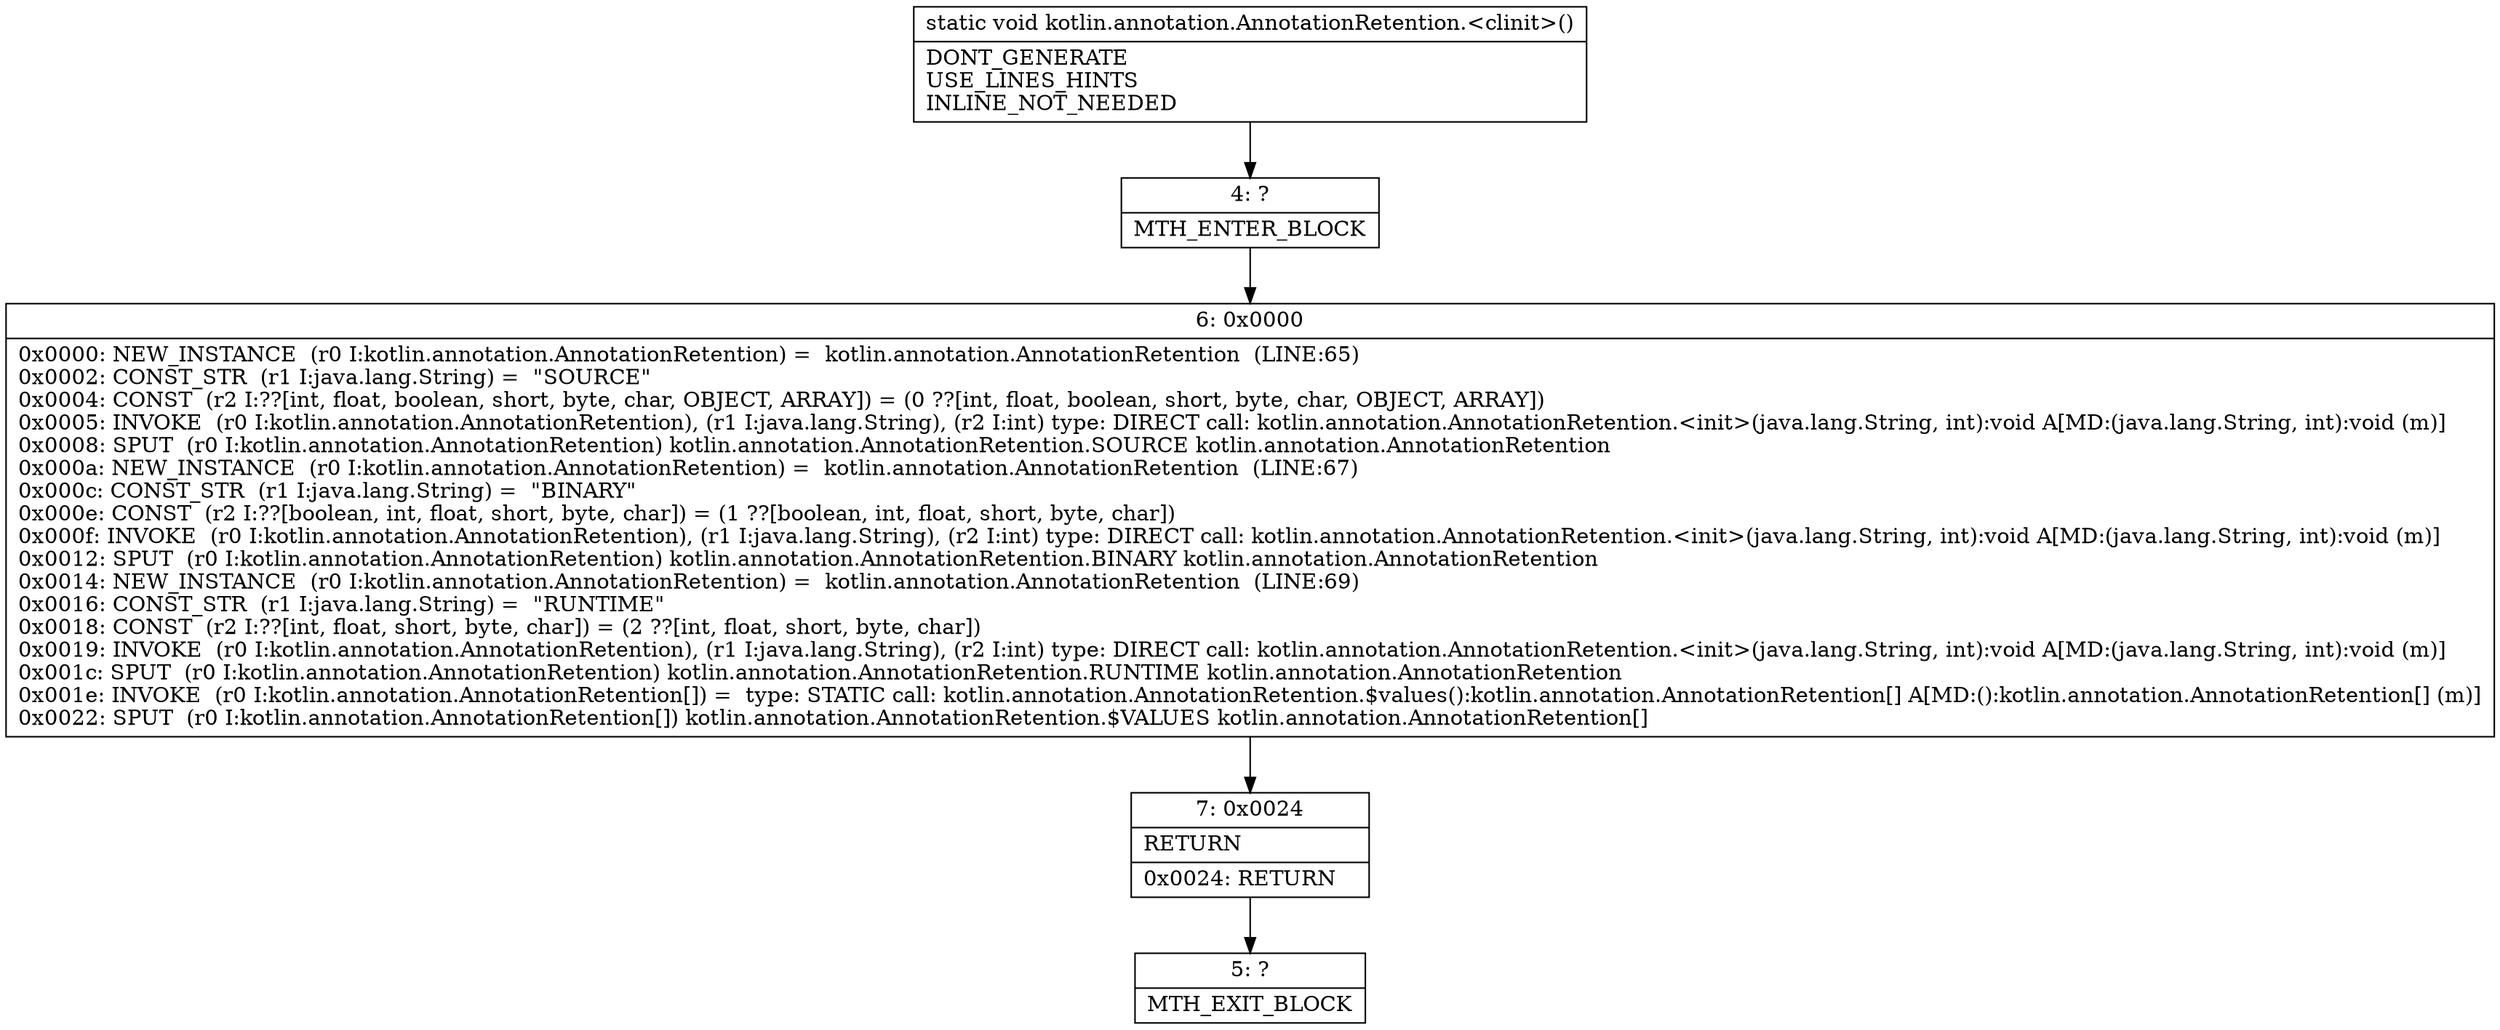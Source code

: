 digraph "CFG forkotlin.annotation.AnnotationRetention.\<clinit\>()V" {
Node_4 [shape=record,label="{4\:\ ?|MTH_ENTER_BLOCK\l}"];
Node_6 [shape=record,label="{6\:\ 0x0000|0x0000: NEW_INSTANCE  (r0 I:kotlin.annotation.AnnotationRetention) =  kotlin.annotation.AnnotationRetention  (LINE:65)\l0x0002: CONST_STR  (r1 I:java.lang.String) =  \"SOURCE\" \l0x0004: CONST  (r2 I:??[int, float, boolean, short, byte, char, OBJECT, ARRAY]) = (0 ??[int, float, boolean, short, byte, char, OBJECT, ARRAY]) \l0x0005: INVOKE  (r0 I:kotlin.annotation.AnnotationRetention), (r1 I:java.lang.String), (r2 I:int) type: DIRECT call: kotlin.annotation.AnnotationRetention.\<init\>(java.lang.String, int):void A[MD:(java.lang.String, int):void (m)]\l0x0008: SPUT  (r0 I:kotlin.annotation.AnnotationRetention) kotlin.annotation.AnnotationRetention.SOURCE kotlin.annotation.AnnotationRetention \l0x000a: NEW_INSTANCE  (r0 I:kotlin.annotation.AnnotationRetention) =  kotlin.annotation.AnnotationRetention  (LINE:67)\l0x000c: CONST_STR  (r1 I:java.lang.String) =  \"BINARY\" \l0x000e: CONST  (r2 I:??[boolean, int, float, short, byte, char]) = (1 ??[boolean, int, float, short, byte, char]) \l0x000f: INVOKE  (r0 I:kotlin.annotation.AnnotationRetention), (r1 I:java.lang.String), (r2 I:int) type: DIRECT call: kotlin.annotation.AnnotationRetention.\<init\>(java.lang.String, int):void A[MD:(java.lang.String, int):void (m)]\l0x0012: SPUT  (r0 I:kotlin.annotation.AnnotationRetention) kotlin.annotation.AnnotationRetention.BINARY kotlin.annotation.AnnotationRetention \l0x0014: NEW_INSTANCE  (r0 I:kotlin.annotation.AnnotationRetention) =  kotlin.annotation.AnnotationRetention  (LINE:69)\l0x0016: CONST_STR  (r1 I:java.lang.String) =  \"RUNTIME\" \l0x0018: CONST  (r2 I:??[int, float, short, byte, char]) = (2 ??[int, float, short, byte, char]) \l0x0019: INVOKE  (r0 I:kotlin.annotation.AnnotationRetention), (r1 I:java.lang.String), (r2 I:int) type: DIRECT call: kotlin.annotation.AnnotationRetention.\<init\>(java.lang.String, int):void A[MD:(java.lang.String, int):void (m)]\l0x001c: SPUT  (r0 I:kotlin.annotation.AnnotationRetention) kotlin.annotation.AnnotationRetention.RUNTIME kotlin.annotation.AnnotationRetention \l0x001e: INVOKE  (r0 I:kotlin.annotation.AnnotationRetention[]) =  type: STATIC call: kotlin.annotation.AnnotationRetention.$values():kotlin.annotation.AnnotationRetention[] A[MD:():kotlin.annotation.AnnotationRetention[] (m)]\l0x0022: SPUT  (r0 I:kotlin.annotation.AnnotationRetention[]) kotlin.annotation.AnnotationRetention.$VALUES kotlin.annotation.AnnotationRetention[] \l}"];
Node_7 [shape=record,label="{7\:\ 0x0024|RETURN\l|0x0024: RETURN   \l}"];
Node_5 [shape=record,label="{5\:\ ?|MTH_EXIT_BLOCK\l}"];
MethodNode[shape=record,label="{static void kotlin.annotation.AnnotationRetention.\<clinit\>()  | DONT_GENERATE\lUSE_LINES_HINTS\lINLINE_NOT_NEEDED\l}"];
MethodNode -> Node_4;Node_4 -> Node_6;
Node_6 -> Node_7;
Node_7 -> Node_5;
}

